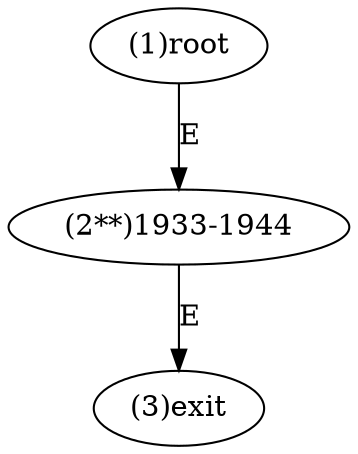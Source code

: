 digraph "" { 
1[ label="(1)root"];
2[ label="(2**)1933-1944"];
3[ label="(3)exit"];
1->2[ label="E"];
2->3[ label="E"];
}